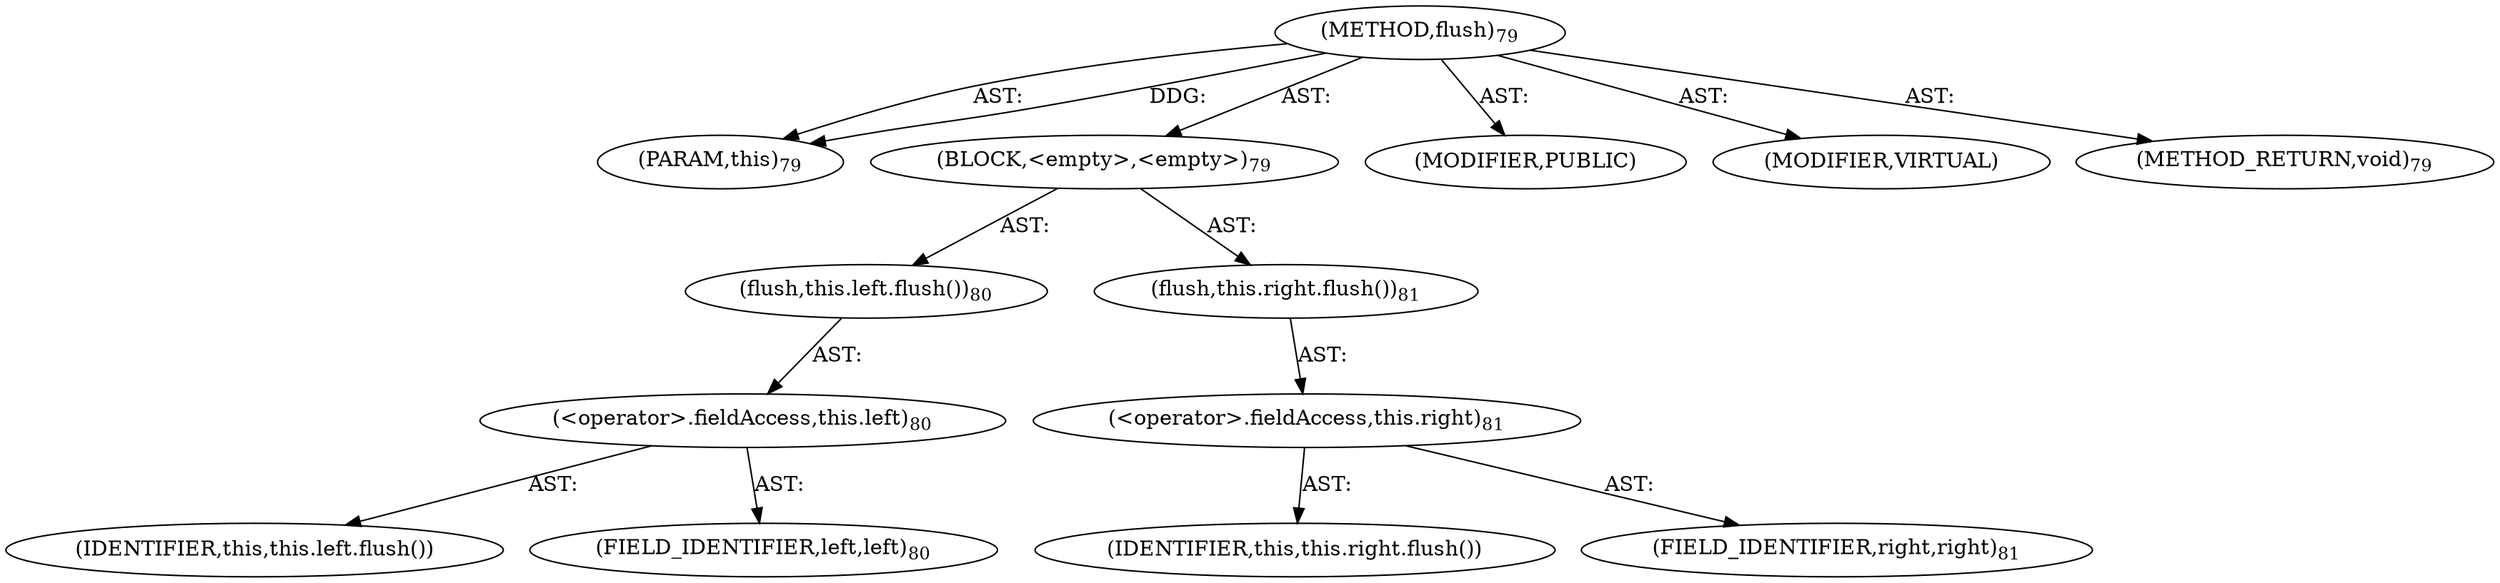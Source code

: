 digraph "flush" {  
"111669149698" [label = <(METHOD,flush)<SUB>79</SUB>> ]
"115964116996" [label = <(PARAM,this)<SUB>79</SUB>> ]
"25769803778" [label = <(BLOCK,&lt;empty&gt;,&lt;empty&gt;)<SUB>79</SUB>> ]
"30064771080" [label = <(flush,this.left.flush())<SUB>80</SUB>> ]
"30064771081" [label = <(&lt;operator&gt;.fieldAccess,this.left)<SUB>80</SUB>> ]
"68719476742" [label = <(IDENTIFIER,this,this.left.flush())> ]
"55834574852" [label = <(FIELD_IDENTIFIER,left,left)<SUB>80</SUB>> ]
"30064771082" [label = <(flush,this.right.flush())<SUB>81</SUB>> ]
"30064771083" [label = <(&lt;operator&gt;.fieldAccess,this.right)<SUB>81</SUB>> ]
"68719476743" [label = <(IDENTIFIER,this,this.right.flush())> ]
"55834574853" [label = <(FIELD_IDENTIFIER,right,right)<SUB>81</SUB>> ]
"133143986182" [label = <(MODIFIER,PUBLIC)> ]
"133143986183" [label = <(MODIFIER,VIRTUAL)> ]
"128849018882" [label = <(METHOD_RETURN,void)<SUB>79</SUB>> ]
  "111669149698" -> "115964116996"  [ label = "AST: "] 
  "111669149698" -> "25769803778"  [ label = "AST: "] 
  "111669149698" -> "133143986182"  [ label = "AST: "] 
  "111669149698" -> "133143986183"  [ label = "AST: "] 
  "111669149698" -> "128849018882"  [ label = "AST: "] 
  "25769803778" -> "30064771080"  [ label = "AST: "] 
  "25769803778" -> "30064771082"  [ label = "AST: "] 
  "30064771080" -> "30064771081"  [ label = "AST: "] 
  "30064771081" -> "68719476742"  [ label = "AST: "] 
  "30064771081" -> "55834574852"  [ label = "AST: "] 
  "30064771082" -> "30064771083"  [ label = "AST: "] 
  "30064771083" -> "68719476743"  [ label = "AST: "] 
  "30064771083" -> "55834574853"  [ label = "AST: "] 
  "111669149698" -> "115964116996"  [ label = "DDG: "] 
}
